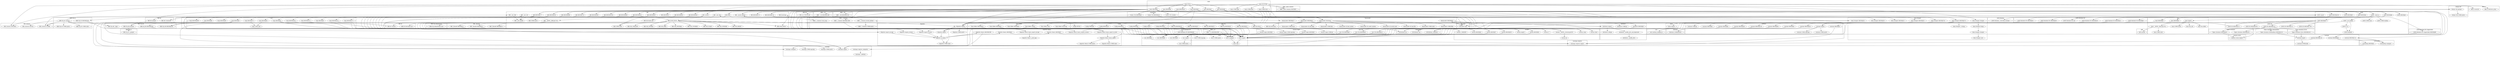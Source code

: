 digraph {
graph [overlap=false]
subgraph cluster_DBI_dr {
	label="DBI::dr";
	"DBI::dr::disconnect_all";
	"DBI::dr::connect";
}
subgraph cluster_DynaLoader {
	label="DynaLoader";
	"DynaLoader::BEGIN@17";
	"DynaLoader::bootstrap";
	"DynaLoader::CORE:ftdir";
	"DynaLoader::BEGIN@21";
	"DynaLoader::dl_find_symbol";
	"DynaLoader::dl_undef_symbols";
	"DynaLoader::dl_install_xsub";
	"DynaLoader::dl_load_file";
	"DynaLoader::CORE:subst";
	"DynaLoader::CORE:ftfile";
	"DynaLoader::BEGIN@92";
	"DynaLoader::CORE:ftsize";
	"DynaLoader::dl_load_flags";
}
subgraph cluster_Exporter_Heavy {
	label="Exporter::Heavy";
	"Exporter::Heavy::heavy_require_version";
	"Exporter::Heavy::heavy_export";
	"Exporter::Heavy::BEGIN@4";
	"Exporter::Heavy::_push_tags";
	"Exporter::Heavy::BEGIN@3";
	"Exporter::Heavy::BEGIN@188";
	"Exporter::Heavy::CORE:subst";
	"Exporter::Heavy::CORE:match";
	"Exporter::Heavy::heavy_export_to_level";
	"Exporter::Heavy::heavy_export_ok_tags";
}
subgraph cluster_strict {
	label="strict";
	"strict::bits";
	"strict::import";
	"strict::CORE:regcomp";
	"strict::CORE:match";
	"strict::unimport";
}
subgraph cluster_mro {
	label="mro";
	"mro::method_changed_in";
}
subgraph cluster_DBD___dr {
	label="DBD::_::dr";
	"DBD::_::dr::BEGIN@1469";
}
subgraph cluster_Time_HiRes {
	label="Time::HiRes";
	"Time::HiRes::BEGIN@3";
	"Time::HiRes::bootstrap";
	"Time::HiRes::BEGIN@43";
	"Time::HiRes::import";
	"Time::HiRes::BEGIN@4";
	"Time::HiRes::time";
}
subgraph cluster_UNIVERSAL {
	label="UNIVERSAL";
	"UNIVERSAL::VERSION";
	"UNIVERSAL::isa";
	"UNIVERSAL::can";
}
subgraph cluster_DBD___db {
	label="DBD::_::db";
	"DBD::_::db::BEGIN@1534";
}
subgraph cluster_DBD__mem_common {
	label="DBD::_mem::common";
	"DBD::_mem::common::DESTROY";
}
subgraph cluster_DBI {
	label="DBI";
	"DBI::setup_driver";
	"DBI::BEGIN@553";
	"DBI::END";
	"DBI::CORE:subst";
	"DBI::_install_method";
	"DBI::bootstrap";
	"DBI::_new_drh";
	"DBI::BEGIN@888";
	"DBI::BEGIN@13";
	"DBI::BEGIN@181";
	"DBI::install_driver";
	"DBI::CORE:match";
	"DBI::BEGIN@178";
	"DBI::connect";
	"DBI::_new_handle";
	"DBI::_new_dbh";
	"DBI::BEGIN@290";
	"DBI::SQL_DOUBLE";
	"DBI::SQL_REAL";
	"DBI::__ANON__[DBI.pm:751]";
	"DBI::SQL_DECIMAL";
	"DBI::BEGIN@1054";
	"DBI::disconnect_all";
	"DBI::SQL_NUMERIC";
	"DBI::BEGIN@294";
	"DBI::BEGIN@710";
	"DBI::SQL_FLOAT";
	"DBI::BEGIN@985";
	"DBI::BEGIN@179";
	"DBI::BEGIN@857";
	"DBI::SQL_INTEGER";
	"DBI::_new_sth";
	"DBI::SQL_BIGINT";
	"DBI::SQL_SMALLINT";
	"DBI::BEGIN@177";
	"DBI::BEGIN@823";
}
subgraph cluster_JSON_Boolean {
	label="JSON::Boolean";
	"JSON::Boolean::_overrride_overload";
}
subgraph cluster_attributes {
	label="attributes";
	"attributes::reftype";
	"attributes::_modify_attrs_and_deprecate";
	"attributes::_modify_attrs";
	"attributes::CORE:qr";
	"attributes::BEGIN@9";
	"attributes::import";
}
subgraph cluster_Types_Serialiser_BooleanBase {
	label="Types::Serialiser::BooleanBase";
	"Types::Serialiser::BooleanBase::BEGIN@116";
}
subgraph cluster_Internals {
	label="Internals";
	"Internals::SvREADONLY";
}
subgraph cluster_vars {
	label="vars";
	"vars::BEGIN@3";
	"vars::BEGIN@7";
	"vars::import";
	"vars::CORE:match";
	"vars::BEGIN@8";
}
subgraph cluster_Carp {
	label="Carp";
	"Carp::BEGIN@171";
	"Carp::_fetch_sub";
	"Carp::BEGIN@6";
	"Carp::BEGIN@3";
	"Carp::BEGIN@568";
	"Carp::BEGIN@575";
	"Carp::BEGIN@131";
	"Carp::BEGIN@4";
	"Carp::BEGIN@5";
	"Carp::BEGIN@73";
	"Carp::BEGIN@49";
	"Carp::BEGIN@61";
	"Carp::BEGIN@555";
}
subgraph cluster_JSON_Backend_PP {
	label="JSON::Backend::PP";
	"JSON::Backend::PP::BEGIN@403";
}
subgraph cluster_DBD___st {
	label="DBD::_::st";
	"DBD::_::st::BEGIN@1856";
}
subgraph cluster_version {
	label="version";
	"version::BEGIN@4";
	"version::(cmp";
	"version::import";
	"version::BEGIN@7";
	"version::qv";
	"version::__ANON__[version.pm:52]";
	"version::(\"\"";
	"version::BEGIN@5";
	"version::BEGIN@20";
	"version::(bool";
	"version::_VERSION";
}
subgraph cluster_version_regex {
	label="version::regex";
	"version::regex::CORE:qr";
	"version::regex::BEGIN@3";
	"version::regex::CORE:regcomp";
	"version::regex::BEGIN@5";
}
subgraph cluster_JSON_Backend_XS_Supportable {
	label="JSON::Backend::XS::Supportable";
	"JSON::Backend::XS::Supportable::BEGIN@99";
}
subgraph cluster_JSON {
	label="JSON";
	"JSON::BEGIN@5";
	"JSON::is_xs";
	"JSON::import";
	"JSON::BEGIN@6";
	"JSON::BEGIN@4";
	"JSON::_set_module";
	"JSON::BEGIN@9";
	"JSON::BEGIN@2";
	"JSON::backend";
	"JSON::_load_xs";
	"JSON::CORE:close";
	"JSON::BEGIN@319";
	"JSON::CORE:readline";
}
subgraph cluster_DBD_Pg_st {
	label="DBD::Pg::st";
	"DBD::Pg::st::_prepare";
}
subgraph cluster_warnings_register {
	label="warnings::register";
	"warnings::register::import";
}
subgraph cluster_DBI__firesafe {
	label="DBI::_firesafe";
	"DBI::_firesafe::BEGIN@13";
	"DBI::_firesafe::BEGIN@12";
	"DBI::_firesafe::BEGIN@14";
}
subgraph cluster_DBD___common {
	label="DBD::_::common";
	"DBD::_::common::trace_msg";
	"DBD::_::common::CORE:match";
	"DBD::_::common::install_method";
	"DBD::_::common::BEGIN@1369";
}
subgraph cluster_bytes {
	label="bytes";
	"bytes::import";
}
subgraph cluster_DBI_common {
	label="DBI::common";
	"DBI::common::STORE";
	"DBI::common::DESTROY";
	"DBI::common::FETCH";
}
subgraph cluster_Scalar_Util {
	label="Scalar::Util";
	"Scalar::Util::weaken";
	"Scalar::Util::BEGIN@10";
	"Scalar::Util::BEGIN@9";
}
subgraph cluster_Getopt_Std {
	label="Getopt::Std";
	"Getopt::Std::getopts";
	"Getopt::Std::CORE:match";
}
subgraph cluster_main {
	label="main";
	"main::CORE:print";
	"main::BEGIN@7";
	"main::RUNTIME";
	"main::CORE:close";
	"main::BEGIN@5";
	"main::NULL";
	"main::BEGIN@6";
	"main::BEGIN@8";
	"main::BEGIN@9";
	"main::BEGIN@10";
	"main::CORE:open";
}
subgraph cluster_DBD_Pg_DefaultValue {
	label="DBD::Pg::DefaultValue";
	"DBD::Pg::DefaultValue::new";
}
subgraph cluster_XSLoader {
	label="XSLoader";
	"XSLoader::load";
}
subgraph cluster_overload {
	label="overload";
	"overload::import";
	"overload::BEGIN@83";
	"overload::BEGIN@114";
	"overload::OVERLOAD";
	"overload::BEGIN@144";
}
subgraph cluster_JSON_XS {
	label="JSON::XS";
	"JSON::XS::BEGIN@104";
	"JSON::XS::BEGIN@114";
	"JSON::XS::BEGIN@111";
	"JSON::XS::BEGIN@1736";
	"JSON::XS::BEGIN@112";
}
subgraph cluster_DBI_db {
	label="DBI::db";
	"DBI::db::connected";
	"DBI::db::prepare";
}
subgraph cluster_Types_Serialiser_Error {
	label="Types::Serialiser::Error";
	"Types::Serialiser::Error::BEGIN@145";
}
subgraph cluster_List_Util {
	label="List::Util";
	"List::Util::BEGIN@31";
	"List::Util::BEGIN@9";
	"List::Util::BEGIN@10";
}
subgraph cluster_DBI_var {
	label="DBI::var";
	"DBI::var::TIESCALAR";
}
subgraph cluster_DBI_st {
	label="DBI::st";
	"DBI::st::fetchrow_array";
	"DBI::st::execute";
}
subgraph cluster_base {
	label="base";
	"base::BEGIN@3";
	"base::has_attr";
	"base::import";
	"base::has_fields";
	"base::BEGIN@4";
	"base::__ANON__[base.pm:70]";
	"base::CORE:match";
	"base::CORE:subst";
}
subgraph cluster_Types_Serialiser {
	label="Types::Serialiser";
	"Types::Serialiser::BEGIN@102";
	"Types::Serialiser::BEGIN@20";
}
subgraph cluster_utf8 {
	label="utf8";
	"utf8::encode";
}
subgraph cluster_constant {
	label="constant";
	"constant::BEGIN@39";
	"constant::BEGIN@3";
	"constant::import";
	"constant::CORE:regcomp";
	"constant::CORE:match";
	"constant::BEGIN@126";
	"constant::BEGIN@64";
	"constant::BEGIN@24";
	"constant::BEGIN@4";
	"constant::BEGIN@2";
	"constant::CORE:qr";
	"constant::BEGIN@6";
}
subgraph cluster_Data_Dumper {
	label="Data::Dumper";
	"Data::Dumper::BEGIN@731";
	"Data::Dumper::BEGIN@22";
	"Data::Dumper::_vstring";
	"Data::Dumper::Dump";
	"Data::Dumper::BEGIN@24";
	"Data::Dumper::Dumper";
	"Data::Dumper::BEGIN@18";
	"Data::Dumper::BEGIN@12";
	"Data::Dumper::Dumpxs";
	"Data::Dumper::new";
	"Data::Dumper::BEGIN@272";
}
subgraph cluster_DBD_Pg_dr {
	label="DBD::Pg::dr";
	"DBD::Pg::dr::CORE:match";
	"DBD::Pg::dr::BEGIN@180";
	"DBD::Pg::dr::CORE:subst";
	"DBD::Pg::dr::connect";
}
subgraph cluster_warnings {
	label="warnings";
	"warnings::CORE:regcomp";
	"warnings::CORE:match";
	"warnings::import";
	"warnings::register_categories";
	"warnings::_mkMask";
	"warnings::unimport";
}
subgraph cluster_common_sense {
	label="common::sense";
	"common::sense::import";
}
subgraph cluster_Exporter {
	label="Exporter";
	"Exporter::CORE:subst";
	"Exporter::export_to_level";
	"Exporter::export";
	"Exporter::import";
	"Exporter::require_version";
	"Exporter::as_heavy";
	"Exporter::CORE:match";
	"Exporter::export_ok_tags";
}
subgraph cluster_Config {
	label="Config";
	"Config::BEGIN@9";
	"Config::import";
	"Config::BEGIN@47";
	"Config::BEGIN@11";
	"Config::BEGIN@10";
	"Config::FETCH";
	"Config::TIEHASH";
}
subgraph cluster_JSON_Backend_XS {
	label="JSON::Backend::XS";
	"JSON::Backend::XS::BEGIN@42";
	"JSON::Backend::XS::BEGIN@9";
	"JSON::Backend::XS::BEGIN@11";
	"JSON::Backend::XS::init";
	"JSON::Backend::XS::BEGIN@18";
	"JSON::Backend::XS::BEGIN@29";
}
subgraph cluster_overloading {
	label="overloading";
	"overloading::unimport";
	"overloading::BEGIN@2";
}
subgraph cluster_DBD_Pg_db {
	label="DBD::Pg::db";
	"DBD::Pg::db::prepare";
	"DBD::Pg::db::_login";
	"DBD::Pg::db::BEGIN@258";
	"DBD::Pg::db::BEGIN@260";
}
subgraph cluster_DBD_Pg {
	label="DBD::Pg";
	"DBD::Pg::BEGIN@19";
	"DBD::Pg::BEGIN@24";
	"DBD::Pg::bootstrap";
	"DBD::Pg::BEGIN@21";
	"DBD::Pg::BEGIN@22";
	"DBD::Pg::driver";
	"DBD::Pg::BEGIN@23";
}
"main::BEGIN@7" -> "overload::BEGIN@114";
"DBI::BEGIN@177" -> "Carp::BEGIN@575";
"JSON::_load_xs" -> "JSON::Backend::XS::Supportable::BEGIN@99";
"DynaLoader::bootstrap" -> "Time::HiRes::bootstrap";
"Exporter::Heavy::heavy_export" -> "Exporter::Heavy::CORE:match";
"main::BEGIN@5" -> "DBI::BEGIN@985";
"Getopt::Std::getopts" -> "Getopt::Std::CORE:match";
"JSON::_load_xs" -> "JSON::Boolean::_overrride_overload";
"main::BEGIN@8" -> "JSON::_load_xs";
"main::BEGIN@5" -> "DBI::BEGIN@857";
"main::BEGIN@5" -> "DBI::BEGIN@179";
"DBI::BEGIN@177" -> "Carp::BEGIN@6";
"Exporter::import" -> "Exporter::CORE:match";
"base::import" -> "base::has_attr";
"DynaLoader::BEGIN@21" -> "Config::TIEHASH";
"main::NULL" -> "main::BEGIN@10";
"DBI::END" -> "DBD::_::common::trace_msg";
"main::BEGIN@7" -> "Data::Dumper::BEGIN@24";
"DBI::BEGIN@177" -> "Carp::BEGIN@555";
"main::NULL" -> "main::BEGIN@8";
"main::BEGIN@5" -> "DBI::BEGIN@13";
"warnings::register::import" -> "warnings::register_categories";
"JSON::_load_xs" -> "JSON::CORE:close";
"constant::import" -> "constant::CORE:regcomp";
"Data::Dumper::BEGIN@731" -> "bytes::import";
"DBD::Pg::BEGIN@19" -> "version::import";
"main::BEGIN@7" -> "Data::Dumper::BEGIN@272";
"DBI::install_driver" -> "DBD::Pg::BEGIN@23";
"overload::BEGIN@83" -> "overloading::unimport";
"overload::BEGIN@114" -> "overloading::unimport";
"DBD::Pg::db::prepare" -> "DBD::Pg::st::_prepare";
"constant::BEGIN@24" -> "Internals::SvREADONLY";
"constant::import" -> "Internals::SvREADONLY";
"DBI::install_driver" -> "DBI::_firesafe::BEGIN@12";
"main::RUNTIME" -> "main::CORE:close";
"DBI::BEGIN@178" -> "DynaLoader::BEGIN@21";
"JSON::XS::BEGIN@114" -> "Types::Serialiser::Error::BEGIN@145";
"main::RUNTIME" -> "Getopt::Std::getopts";
"base::__ANON__[base.pm:70]" -> "base::CORE:subst";
"vars::BEGIN@7" -> "warnings::register::import";
"constant::BEGIN@4" -> "warnings::register::import";
"overload::BEGIN@144" -> "warnings::register::import";
"DynaLoader::BEGIN@92" -> "XSLoader::load";
"main::BEGIN@5" -> "XSLoader::load";
"JSON::BEGIN@2" -> "XSLoader::load";
"Data::Dumper::BEGIN@24" -> "XSLoader::load";
"main::BEGIN@5" -> "DBD::_::dr::BEGIN@1469";
"Carp::BEGIN@61" -> "Carp::_fetch_sub";
"Carp::BEGIN@73" -> "Carp::_fetch_sub";
"DBI::install_driver" -> "DBI::setup_driver";
"main::BEGIN@5" -> "DBI::setup_driver";
"DBI::BEGIN@177" -> "Carp::BEGIN@73";
"DBI::install_driver" -> "Exporter::Heavy::heavy_export_ok_tags";
"DBI::BEGIN@181" -> "Exporter::Heavy::heavy_export_ok_tags";
"DBD::Pg::BEGIN@19" -> "version::BEGIN@4";
"DBD::Pg::driver" -> "DBD::_::common::install_method";
"DBI::install_driver" -> "DBD::Pg::dr::BEGIN@180";
"DBD::Pg::BEGIN@19" -> "version::BEGIN@7";
"Exporter::as_heavy" -> "Exporter::Heavy::BEGIN@188";
"Data::Dumper::Dumpxs" -> "Data::Dumper::new";
"DBI::BEGIN@177" -> "Carp::BEGIN@49";
"DynaLoader::bootstrap" -> "DynaLoader::CORE:ftfile";
"JSON::BEGIN@6" -> "base::BEGIN@4";
"DBD::Pg::dr::connect" -> "DBD::Pg::db::_login";
"DBI::install_driver" -> "DBI::_firesafe::BEGIN@13";
"main::BEGIN@5" -> "Scalar::Util::BEGIN@9";
"DBI::BEGIN@177" -> "Carp::BEGIN@131";
"main::NULL" -> "main::BEGIN@6";
"DBD::Pg::dr::connect" -> "DBI::common::FETCH";
"version::regex::BEGIN@5" -> "vars::import";
"Config::BEGIN@11" -> "vars::import";
"constant::BEGIN@6" -> "vars::import";
"version::BEGIN@7" -> "vars::import";
"base::BEGIN@4" -> "vars::import";
"DBD::Pg::BEGIN@24" -> "vars::import";
"main::NULL" -> "main::BEGIN@9";
"base::import" -> "base::CORE:match";
"DBI::db::prepare" -> "DBD::Pg::db::prepare";
"main::BEGIN@5" -> "DBI::BEGIN@710";
"DBI::install_driver" -> "DBI::SQL_INTEGER";
"DBD::Pg::db::prepare" -> "DBI::_new_sth";
"DBI::BEGIN@178" -> "DynaLoader::BEGIN@17";
"main::BEGIN@8" -> "JSON::BEGIN@6";
"attributes::import" -> "UNIVERSAL::can";
"DBI::install_driver" -> "DBI::SQL_SMALLINT";
"main::BEGIN@8" -> "JSON::BEGIN@9";
"main::BEGIN@5" -> "DBI::BEGIN@177";
"Data::Dumper::Dump" -> "Data::Dumper::Dumpxs";
"DynaLoader::BEGIN@21" -> "version::(cmp";
"main::RUNTIME" -> "DBI::st::fetchrow_array";
"attributes::_modify_attrs_and_deprecate" -> "attributes::_modify_attrs";
"DBD::Pg::driver" -> "DBI::_new_drh";
"DynaLoader::bootstrap" -> "DynaLoader::dl_find_symbol";
"main::BEGIN@5" -> "Scalar::Util::weaken";
"JSON::BEGIN@2" -> "JSON::XS::BEGIN@114";
"JSON::XS::BEGIN@114" -> "Types::Serialiser::BEGIN@102";
"main::BEGIN@5" -> "DBI::BEGIN@178";
"Config::BEGIN@11" -> "vars::BEGIN@7";
"DBI::BEGIN@181" -> "DBI::CORE:match";
"main::BEGIN@5" -> "DBD::_::st::BEGIN@1856";
"main::BEGIN@7" -> "Data::Dumper::BEGIN@731";
"Data::Dumper::BEGIN@272" -> "constant::BEGIN@2";
"DynaLoader::BEGIN@21" -> "Config::BEGIN@47";
"main::BEGIN@5" -> "DBI::BEGIN@290";
"main::BEGIN@7" -> "Data::Dumper::BEGIN@18";
"JSON::BEGIN@6" -> "base::BEGIN@3";
"DynaLoader::bootstrap" -> "DynaLoader::dl_undef_symbols";
"DBI::__ANON__[DBI.pm:751]" -> "DBI::db::connected";
"JSON::_load_xs" -> "JSON::_set_module";
"main::BEGIN@9" -> "Time::HiRes::BEGIN@3";
"vars::import" -> "vars::CORE:match";
"XSLoader::load" -> "DynaLoader::BEGIN@92";
"DBI::install_driver" -> "DBD::Pg::BEGIN@19";
"Exporter::Heavy::heavy_export_to_level" -> "Exporter::export";
"Exporter::import" -> "Exporter::export";
"attributes::import" -> "attributes::_modify_attrs_and_deprecate";
"DynaLoader::BEGIN@21" -> "Config::BEGIN@10";
"Data::Dumper::BEGIN@272" -> "constant::BEGIN@3";
"main::BEGIN@5" -> "DBI::BEGIN@823";
"main::RUNTIME" -> "DBI::common::DESTROY";
"main::NULL" -> "DBI::common::DESTROY";
"Carp::BEGIN@4" -> "strict::CORE:match";
"attributes::import" -> "attributes::reftype";
"DynaLoader::BEGIN@92" -> "attributes::BEGIN@9";
"JSON::_set_module" -> "JSON::is_xs";
"DBI::BEGIN@177" -> "Carp::BEGIN@5";
"DynaLoader::BEGIN@21" -> "Config::BEGIN@11";
"main::RUNTIME" -> "Time::HiRes::time";
"DBI::BEGIN@178" -> "Config::FETCH";
"main::BEGIN@5" -> "DBI::BEGIN@181";
"Data::Dumper::BEGIN@272" -> "constant::BEGIN@4";
"warnings::register_categories" -> "warnings::_mkMask";
"DBI::dr::connect" -> "DBD::Pg::dr::connect";
"Data::Dumper::BEGIN@272" -> "Data::Dumper::_vstring";
"main::BEGIN@8" -> "JSON::BEGIN@319";
"DBD::Pg::BEGIN@19" -> "version::BEGIN@5";
"base::__ANON__[base.pm:70]" -> "utf8::encode";
"main::RUNTIME" -> "DBI::connect";
"DBI::BEGIN@888" -> "strict::unimport";
"JSON::Backend::XS::BEGIN@29" -> "strict::unimport";
"Time::HiRes::BEGIN@43" -> "strict::unimport";
"JSON::Backend::XS::Supportable::BEGIN@99" -> "strict::unimport";
"Carp::BEGIN@555" -> "strict::unimport";
"DBI::BEGIN@710" -> "strict::unimport";
"DBI::BEGIN@985" -> "strict::unimport";
"JSON::BEGIN@319" -> "strict::unimport";
"DBI::BEGIN@857" -> "strict::unimport";
"constant::BEGIN@126" -> "strict::unimport";
"DBI::BEGIN@823" -> "strict::unimport";
"constant::BEGIN@39" -> "strict::unimport";
"Exporter::Heavy::BEGIN@4" -> "strict::unimport";
"Config::BEGIN@47" -> "strict::unimport";
"DBI::BEGIN@290" -> "strict::unimport";
"List::Util::BEGIN@31" -> "strict::unimport";
"DBI::BEGIN@553" -> "strict::unimport";
"constant::BEGIN@64" -> "strict::unimport";
"DBI::BEGIN@1054" -> "strict::unimport";
"version::BEGIN@20" -> "strict::unimport";
"Carp::BEGIN@131" -> "strict::unimport";
"Carp::BEGIN@575" -> "strict::unimport";
"JSON::Backend::XS::BEGIN@42" -> "strict::unimport";
"JSON::Backend::PP::BEGIN@403" -> "strict::unimport";
"Config::BEGIN@11" -> "vars::BEGIN@8";
"Data::Dumper::Dumper" -> "Data::Dumper::Dump";
"DBI::install_driver" -> "DBI::SQL_REAL";
"DBI::END" -> "DBI::disconnect_all";
"main::BEGIN@5" -> "DBI::BEGIN@1054";
"Carp::BEGIN@5" -> "warnings::CORE:regcomp";
"DBI::install_driver" -> "version::__ANON__[version.pm:52]";
"main::BEGIN@8" -> "JSON::Backend::PP::BEGIN@403";
"JSON::_load_xs" -> "JSON::Backend::XS::BEGIN@42";
"DBI::BEGIN@177" -> "Carp::BEGIN@171";
"DBI::install_driver" -> "Exporter::export_ok_tags";
"DBI::BEGIN@181" -> "Exporter::export_ok_tags";
"DBI::install_driver" -> "DBI::SQL_NUMERIC";
"main::BEGIN@5" -> "DBD::_::db::BEGIN@1534";
"DBD::Pg::dr::connect" -> "DBD::Pg::dr::CORE:match";
"DBI::setup_driver" -> "UNIVERSAL::isa";
"base::import" -> "UNIVERSAL::isa";
"DBD::Pg::BEGIN@19" -> "version::regex::BEGIN@5";
"JSON::BEGIN@2" -> "JSON::XS::BEGIN@111";
"DBI::install_driver" -> "DBI::SQL_FLOAT";
"JSON::_load_xs" -> "JSON::BEGIN@2";
"DynaLoader::BEGIN@21" -> "version::(bool";
"JSON::BEGIN@2" -> "JSON::XS::BEGIN@1736";
"Time::HiRes::import" -> "Exporter::export_to_level";
"JSON::import" -> "Exporter::export_to_level";
"main::BEGIN@8" -> "JSON::BEGIN@5";
"DBI::connect" -> "DBI::CORE:subst";
"DBI::install_driver" -> "DBI::CORE:subst";
"DBI::install_driver" -> "Exporter::require_version";
"main::BEGIN@8" -> "JSON::BEGIN@4";
"DynaLoader::bootstrap" -> "DynaLoader::CORE:ftdir";
"main::BEGIN@7" -> "Data::Dumper::BEGIN@22";
"Exporter::Heavy::heavy_export_ok_tags" -> "Exporter::Heavy::_push_tags";
"DBI::install_driver" -> "DBD::Pg::db::BEGIN@260";
"main::BEGIN@7" -> "Data::Dumper::BEGIN@12";
"DBI::connect" -> "DBI::install_driver";
"base::import" -> "base::__ANON__[base.pm:70]";
"DynaLoader::bootstrap" -> "DynaLoader::CORE:subst";
"DBI::BEGIN@177" -> "Carp::BEGIN@4";
"main::BEGIN@5" -> "List::Util::BEGIN@9";
"Exporter::require_version" -> "Exporter::as_heavy";
"Exporter::export_to_level" -> "Exporter::as_heavy";
"Exporter::export" -> "Exporter::as_heavy";
"Exporter::export_ok_tags" -> "Exporter::as_heavy";
"Exporter::import" -> "Exporter::CORE:subst";
"Exporter::as_heavy" -> "Exporter::CORE:subst";
"DynaLoader::bootstrap" -> "DynaLoader::dl_load_flags";
"main::BEGIN@5" -> "List::Util::BEGIN@31";
"main::BEGIN@5" -> "DBI::var::TIESCALAR";
"JSON::Backend::XS::BEGIN@9" -> "constant::import";
"JSON::Backend::XS::BEGIN@18" -> "constant::import";
"JSON::Backend::XS::BEGIN@11" -> "constant::import";
"Data::Dumper::BEGIN@272" -> "constant::import";
"DBD::Pg::BEGIN@19" -> "version::regex::BEGIN@3";
"main::RUNTIME" -> "DBD::_mem::common::DESTROY";
"main::NULL" -> "DBD::_mem::common::DESTROY";
"DBI::disconnect_all" -> "DBI::dr::disconnect_all";
"JSON::_load_xs" -> "JSON::Backend::XS::BEGIN@11";
"main::RUNTIME" -> "DBI::db::prepare";
"JSON::_load_xs" -> "JSON::Backend::XS::BEGIN@29";
"Time::HiRes::import" -> "Exporter::Heavy::heavy_export_to_level";
"JSON::import" -> "Exporter::Heavy::heavy_export_to_level";
"JSON::is_xs" -> "JSON::backend";
"JSON::_set_module" -> "JSON::backend";
"main::RUNTIME" -> "main::CORE:print";
"main::BEGIN@9" -> "Time::HiRes::BEGIN@4";
"DBI::install_driver" -> "DynaLoader::bootstrap";
"main::BEGIN@9" -> "DynaLoader::bootstrap";
"DBI::BEGIN@181" -> "DynaLoader::bootstrap";
"main::BEGIN@5" -> "DBD::_::common::BEGIN@1369";
"Data::Dumper::BEGIN@272" -> "constant::BEGIN@6";
"main::BEGIN@7" -> "overload::BEGIN@83";
"DBI::install_driver" -> "DBI::_firesafe::BEGIN@14";
"DBD::_::common::install_method" -> "DBD::_::common::CORE:match";
"base::import" -> "base::has_fields";
"Data::Dumper::BEGIN@272" -> "constant::CORE:qr";
"main::BEGIN@7" -> "overload::BEGIN@144";
"DynaLoader::bootstrap" -> "DynaLoader::CORE:ftsize";
"strict::import" -> "strict::bits";
"strict::unimport" -> "strict::bits";
"main::BEGIN@5" -> "DBI::BEGIN@888";
"main::RUNTIME" -> "Data::Dumper::Dumper";
"DBI::install_driver" -> "DBD::Pg::BEGIN@22";
"Types::Serialiser::BooleanBase::BEGIN@116" -> "overload::import";
"Types::Serialiser::Error::BEGIN@145" -> "overload::import";
"DBD::Pg::dr::connect" -> "DBI::_new_dbh";
"constant::import" -> "mro::method_changed_in";
"DBI::install_driver" -> "DBI::SQL_DOUBLE";
"Carp::BEGIN@6" -> "warnings::unimport";
"Exporter::Heavy::BEGIN@188" -> "warnings::unimport";
"Carp::BEGIN@568" -> "warnings::unimport";
"DBD::Pg::dr::connect" -> "DBD::Pg::dr::CORE:subst";
"Types::Serialiser::BEGIN@20" -> "common::sense::import";
"JSON::XS::BEGIN@104" -> "common::sense::import";
"Data::Dumper::BEGIN@272" -> "constant::BEGIN@64";
"DynaLoader::BEGIN@21" -> "Config::BEGIN@9";
"DynaLoader::bootstrap" -> "DynaLoader::dl_install_xsub";
"main::NULL" -> "main::BEGIN@7";
"overload::import" -> "overload::OVERLOAD";
"DBI::install_driver" -> "DBI::SQL_DECIMAL";
"DBI::BEGIN@177" -> "Carp::BEGIN@568";
"DBD::Pg::driver" -> "version::(\"\"";
"JSON::XS::BEGIN@114" -> "Types::Serialiser::BEGIN@20";
"Data::Dumper::BEGIN@272" -> "constant::BEGIN@24";
"main::BEGIN@5" -> "DBI::BEGIN@294";
"main::RUNTIME" -> "main::CORE:open";
"DynaLoader::BEGIN@92" -> "attributes::import";
"main::BEGIN@9" -> "Time::HiRes::import";
"Exporter::Heavy::heavy_require_version" -> "version::_VERSION";
"version::__ANON__[version.pm:52]" -> "version::qv";
"DBD::Pg::BEGIN@19" -> "version::regex::CORE:regcomp";
"JSON::XS::BEGIN@114" -> "Types::Serialiser::BooleanBase::BEGIN@116";
"DynaLoader::bootstrap" -> "DBI::bootstrap";
"JSON::_load_xs" -> "JSON::Backend::XS::init";
"main::BEGIN@7" -> "Exporter::import";
"JSON::XS::BEGIN@111" -> "Exporter::import";
"main::BEGIN@5" -> "Exporter::import";
"main::BEGIN@10" -> "Exporter::import";
"Data::Dumper::BEGIN@22" -> "Exporter::import";
"DBD::Pg::db::BEGIN@258" -> "Exporter::import";
"Getopt::Std::getopts" -> "Exporter::import";
"DBI::BEGIN@177" -> "Carp::BEGIN@3";
"DBI::install_driver" -> "DBD::Pg::BEGIN@24";
"DBI::install_driver" -> "DBD::Pg::driver";
"DBD::Pg::BEGIN@19" -> "version::regex::CORE:qr";
"DBI::connect" -> "DBI::common::STORE";
"DBD::Pg::dr::connect" -> "DBI::common::STORE";
"DBI::__ANON__[DBI.pm:751]" -> "DBI::common::STORE";
"Exporter::import" -> "Exporter::Heavy::heavy_export";
"Exporter::Heavy::heavy_export_to_level" -> "Exporter::Heavy::heavy_export";
"DynaLoader::BEGIN@21" -> "Config::import";
"DBI::_new_sth" -> "DBI::_new_handle";
"DBI::_new_drh" -> "DBI::_new_handle";
"DBI::_new_dbh" -> "DBI::_new_handle";
"Data::Dumper::BEGIN@272" -> "constant::BEGIN@39";
"DBI::install_driver" -> "DBD::Pg::BEGIN@21";
"overload::BEGIN@83" -> "overloading::BEGIN@2";
"DynaLoader::BEGIN@92" -> "attributes::CORE:qr";
"JSON::_load_xs" -> "JSON::Backend::XS::BEGIN@9";
"DBD::Pg::BEGIN@19" -> "version::BEGIN@20";
"DBI::connect" -> "DBI::__ANON__[DBI.pm:751]";
"JSON::_load_xs" -> "JSON::Backend::XS::BEGIN@18";
"DBI::install_driver" -> "DBD::Pg::DefaultValue::new";
"Exporter::Heavy::heavy_export" -> "Exporter::Heavy::CORE:subst";
"main::BEGIN@5" -> "List::Util::BEGIN@10";
"DBI::install_driver" -> "DBD::Pg::db::BEGIN@258";
"constant::import" -> "constant::CORE:match";
"DBI::install_driver" -> "DBI::SQL_BIGINT";
"DBI::BEGIN@294" -> "strict::import";
"DBD::_::db::BEGIN@1534" -> "strict::import";
"DBD::Pg::db::BEGIN@260" -> "strict::import";
"constant::BEGIN@3" -> "strict::import";
"DBD::_::st::BEGIN@1856" -> "strict::import";
"Time::HiRes::BEGIN@4" -> "strict::import";
"List::Util::BEGIN@9" -> "strict::import";
"DBD::_::dr::BEGIN@1469" -> "strict::import";
"version::BEGIN@5" -> "strict::import";
"Carp::BEGIN@4" -> "strict::import";
"Config::BEGIN@9" -> "strict::import";
"DBI::_firesafe::BEGIN@12" -> "strict::import";
"Scalar::Util::BEGIN@9" -> "strict::import";
"attributes::BEGIN@9" -> "strict::import";
"vars::BEGIN@8" -> "strict::import";
"Exporter::Heavy::BEGIN@3" -> "strict::import";
"DBD::_::common::BEGIN@1369" -> "strict::import";
"main::BEGIN@6" -> "strict::import";
"JSON::BEGIN@4" -> "strict::import";
"DBD::Pg::dr::BEGIN@180" -> "strict::import";
"version::regex::BEGIN@3" -> "strict::import";
"base::BEGIN@3" -> "strict::import";
"main::NULL" -> "main::BEGIN@5";
"DBI::install_driver" -> "Exporter::Heavy::heavy_require_version";
"Exporter::as_heavy" -> "Exporter::Heavy::BEGIN@4";
"main::RUNTIME" -> "DBI::st::execute";
"Exporter::as_heavy" -> "Exporter::Heavy::BEGIN@3";
"main::BEGIN@5" -> "DBI::BEGIN@553";
"main::RUNTIME" -> "DBI::END";
"Config::BEGIN@11" -> "vars::BEGIN@3";
"DBI::BEGIN@177" -> "Carp::BEGIN@61";
"Carp::BEGIN@5" -> "warnings::CORE:match";
"main::BEGIN@8" -> "JSON::import";
"main::BEGIN@5" -> "DBI::_install_method";
"DBD::_::common::install_method" -> "DBI::_install_method";
"Carp::BEGIN@4" -> "strict::CORE:regcomp";
"Scalar::Util::BEGIN@10" -> "warnings::import";
"Carp::BEGIN@5" -> "warnings::import";
"overloading::BEGIN@2" -> "warnings::import";
"DBI::_firesafe::BEGIN@13" -> "warnings::import";
"List::Util::BEGIN@10" -> "warnings::import";
"Config::BEGIN@10" -> "warnings::import";
"JSON::BEGIN@6" -> "base::import";
"JSON::BEGIN@2" -> "JSON::XS::BEGIN@104";
"DynaLoader::bootstrap" -> "DBD::Pg::bootstrap";
"main::BEGIN@5" -> "Scalar::Util::BEGIN@10";
"JSON::BEGIN@2" -> "JSON::XS::BEGIN@112";
"main::BEGIN@9" -> "Time::HiRes::BEGIN@43";
"DynaLoader::bootstrap" -> "DynaLoader::dl_load_file";
"Data::Dumper::BEGIN@272" -> "constant::BEGIN@126";
"JSON::_set_module" -> "UNIVERSAL::VERSION";
"JSON::BEGIN@2" -> "UNIVERSAL::VERSION";
"main::BEGIN@5" -> "UNIVERSAL::VERSION";
"JSON::_load_xs" -> "JSON::CORE:readline";
"DBI::__ANON__[DBI.pm:751]" -> "DBI::dr::connect";
}
